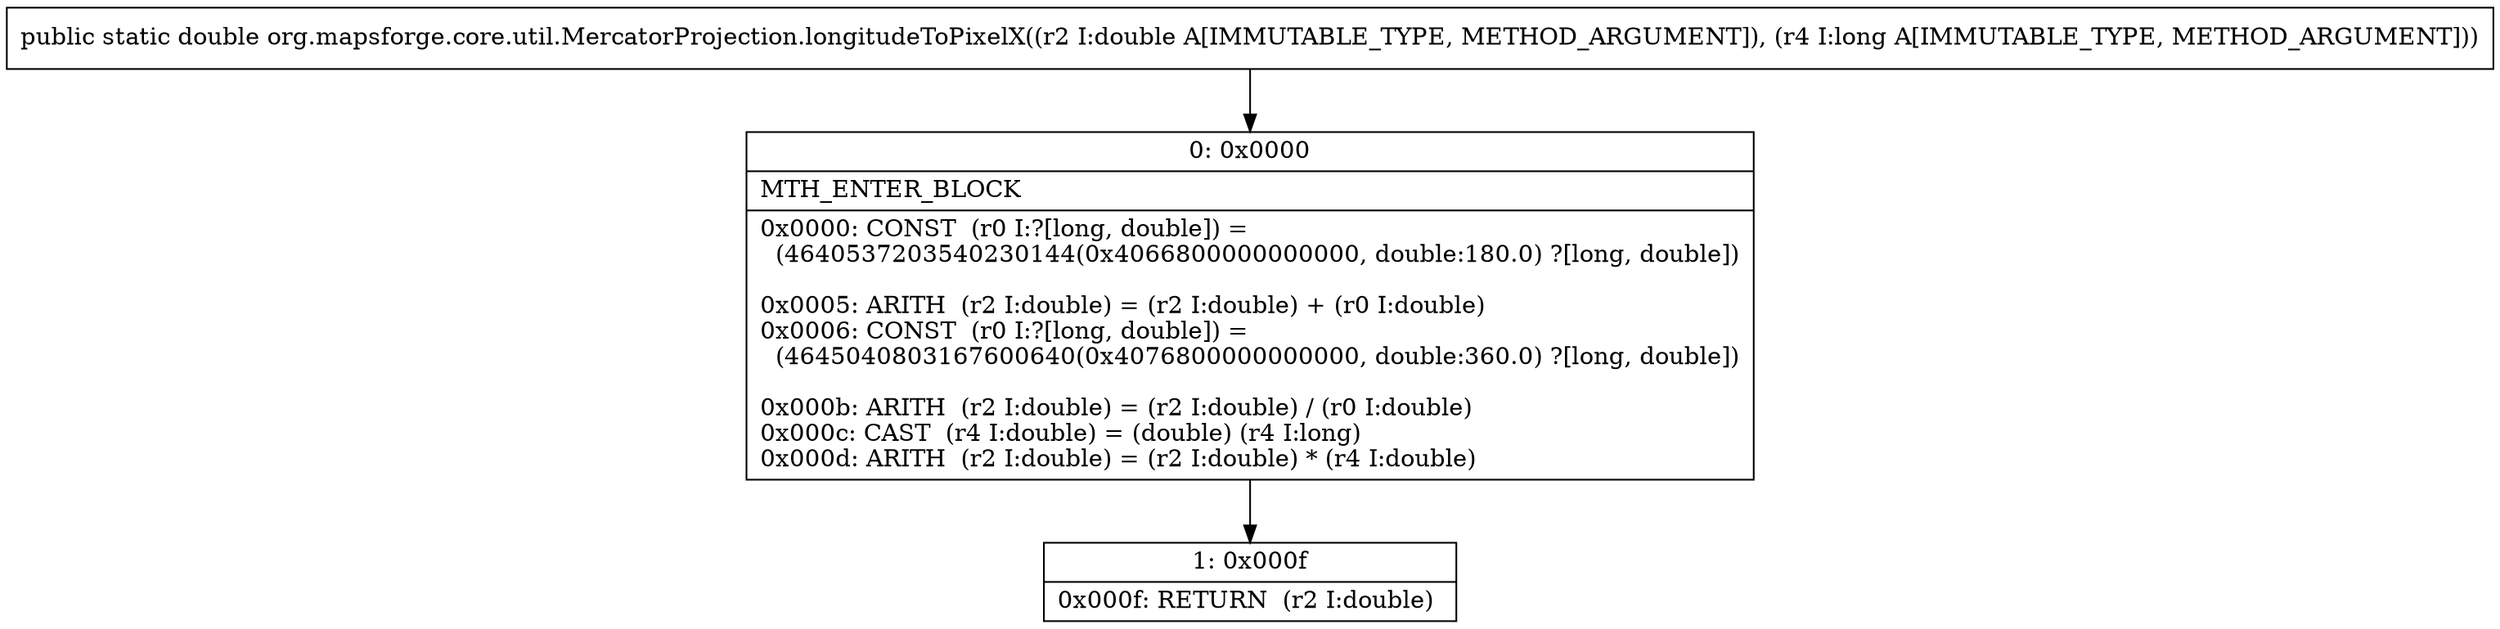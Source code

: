 digraph "CFG fororg.mapsforge.core.util.MercatorProjection.longitudeToPixelX(DJ)D" {
Node_0 [shape=record,label="{0\:\ 0x0000|MTH_ENTER_BLOCK\l|0x0000: CONST  (r0 I:?[long, double]) = \l  (4640537203540230144(0x4066800000000000, double:180.0) ?[long, double])\l \l0x0005: ARITH  (r2 I:double) = (r2 I:double) + (r0 I:double) \l0x0006: CONST  (r0 I:?[long, double]) = \l  (4645040803167600640(0x4076800000000000, double:360.0) ?[long, double])\l \l0x000b: ARITH  (r2 I:double) = (r2 I:double) \/ (r0 I:double) \l0x000c: CAST  (r4 I:double) = (double) (r4 I:long) \l0x000d: ARITH  (r2 I:double) = (r2 I:double) * (r4 I:double) \l}"];
Node_1 [shape=record,label="{1\:\ 0x000f|0x000f: RETURN  (r2 I:double) \l}"];
MethodNode[shape=record,label="{public static double org.mapsforge.core.util.MercatorProjection.longitudeToPixelX((r2 I:double A[IMMUTABLE_TYPE, METHOD_ARGUMENT]), (r4 I:long A[IMMUTABLE_TYPE, METHOD_ARGUMENT])) }"];
MethodNode -> Node_0;
Node_0 -> Node_1;
}

